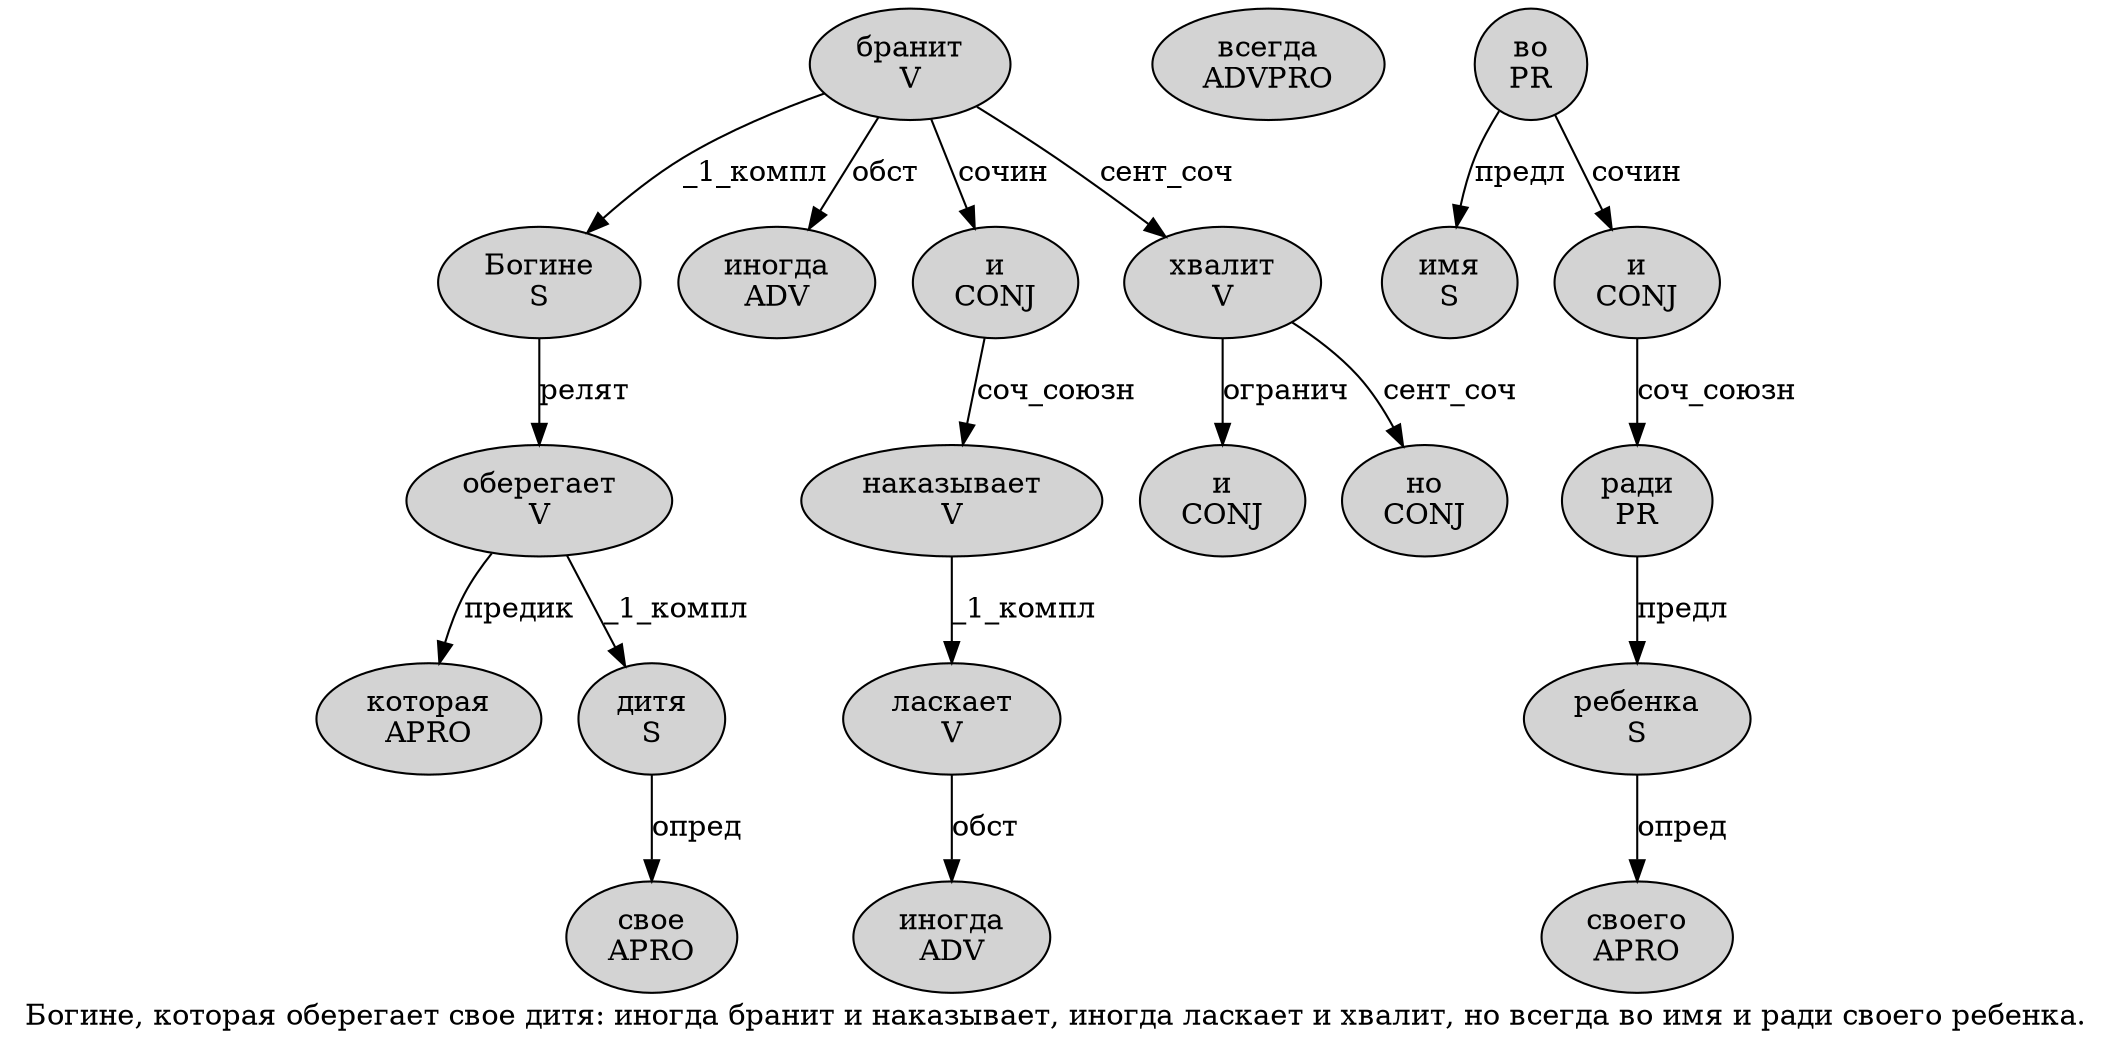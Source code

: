 digraph SENTENCE_56 {
	graph [label="Богине, которая оберегает свое дитя: иногда бранит и наказывает, иногда ласкает и хвалит, но всегда во имя и ради своего ребенка."]
	node [style=filled]
		0 [label="Богине
S" color="" fillcolor=lightgray penwidth=1 shape=ellipse]
		2 [label="которая
APRO" color="" fillcolor=lightgray penwidth=1 shape=ellipse]
		3 [label="оберегает
V" color="" fillcolor=lightgray penwidth=1 shape=ellipse]
		4 [label="свое
APRO" color="" fillcolor=lightgray penwidth=1 shape=ellipse]
		5 [label="дитя
S" color="" fillcolor=lightgray penwidth=1 shape=ellipse]
		7 [label="иногда
ADV" color="" fillcolor=lightgray penwidth=1 shape=ellipse]
		8 [label="бранит
V" color="" fillcolor=lightgray penwidth=1 shape=ellipse]
		9 [label="и
CONJ" color="" fillcolor=lightgray penwidth=1 shape=ellipse]
		10 [label="наказывает
V" color="" fillcolor=lightgray penwidth=1 shape=ellipse]
		12 [label="иногда
ADV" color="" fillcolor=lightgray penwidth=1 shape=ellipse]
		13 [label="ласкает
V" color="" fillcolor=lightgray penwidth=1 shape=ellipse]
		14 [label="и
CONJ" color="" fillcolor=lightgray penwidth=1 shape=ellipse]
		15 [label="хвалит
V" color="" fillcolor=lightgray penwidth=1 shape=ellipse]
		17 [label="но
CONJ" color="" fillcolor=lightgray penwidth=1 shape=ellipse]
		18 [label="всегда
ADVPRO" color="" fillcolor=lightgray penwidth=1 shape=ellipse]
		19 [label="во
PR" color="" fillcolor=lightgray penwidth=1 shape=ellipse]
		20 [label="имя
S" color="" fillcolor=lightgray penwidth=1 shape=ellipse]
		21 [label="и
CONJ" color="" fillcolor=lightgray penwidth=1 shape=ellipse]
		22 [label="ради
PR" color="" fillcolor=lightgray penwidth=1 shape=ellipse]
		23 [label="своего
APRO" color="" fillcolor=lightgray penwidth=1 shape=ellipse]
		24 [label="ребенка
S" color="" fillcolor=lightgray penwidth=1 shape=ellipse]
			0 -> 3 [label="релят"]
			10 -> 13 [label="_1_компл"]
			8 -> 0 [label="_1_компл"]
			8 -> 7 [label="обст"]
			8 -> 9 [label="сочин"]
			8 -> 15 [label="сент_соч"]
			15 -> 14 [label="огранич"]
			15 -> 17 [label="сент_соч"]
			3 -> 2 [label="предик"]
			3 -> 5 [label="_1_компл"]
			21 -> 22 [label="соч_союзн"]
			13 -> 12 [label="обст"]
			5 -> 4 [label="опред"]
			9 -> 10 [label="соч_союзн"]
			22 -> 24 [label="предл"]
			24 -> 23 [label="опред"]
			19 -> 20 [label="предл"]
			19 -> 21 [label="сочин"]
}